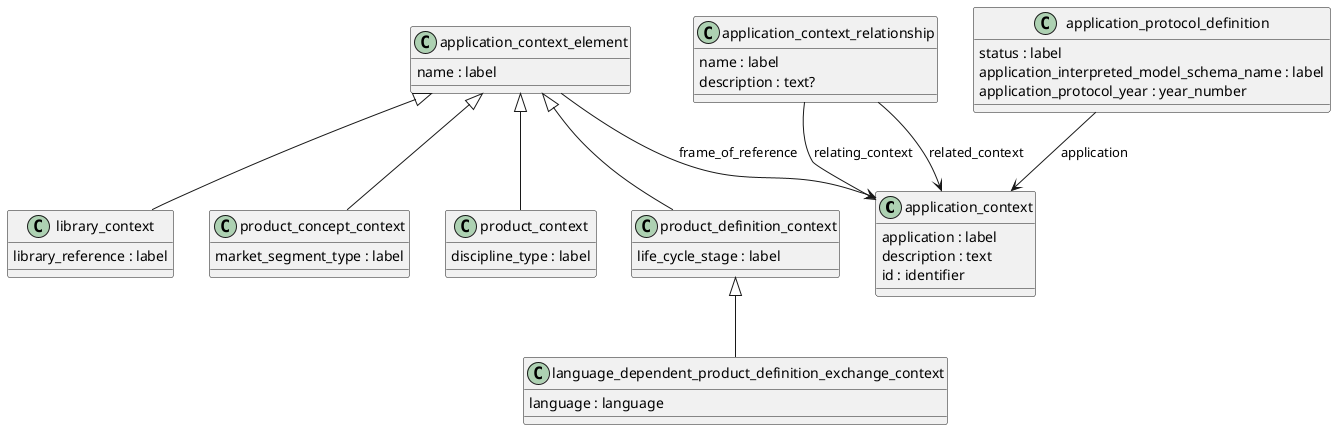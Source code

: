 @startuml

class application_context {
  application : label
  description : text
  id : identifier
}

class application_context_element {
  name : label
}

class application_context_relationship {
  name : label
  description : text?
}

class application_protocol_definition {
  status : label
  application_interpreted_model_schema_name : label
  application_protocol_year : year_number
}

class library_context {
  library_reference : label
}

class product_concept_context {
  market_segment_type : label
}

class product_context {
  discipline_type : label
}

class product_definition_context {
  life_cycle_stage : label
}

class language_dependent_product_definition_exchange_context {
  language : language
}

' Связи между сущностями

application_context_element <|-- library_context
application_context_element <|-- product_concept_context
application_context_element <|-- product_context
application_context_element <|-- product_definition_context

product_definition_context <|-- language_dependent_product_definition_exchange_context

application_context_element --> application_context : frame_of_reference
application_context_relationship --> application_context : relating_context
application_context_relationship --> application_context : related_context
application_protocol_definition --> application_context : application

@enduml
